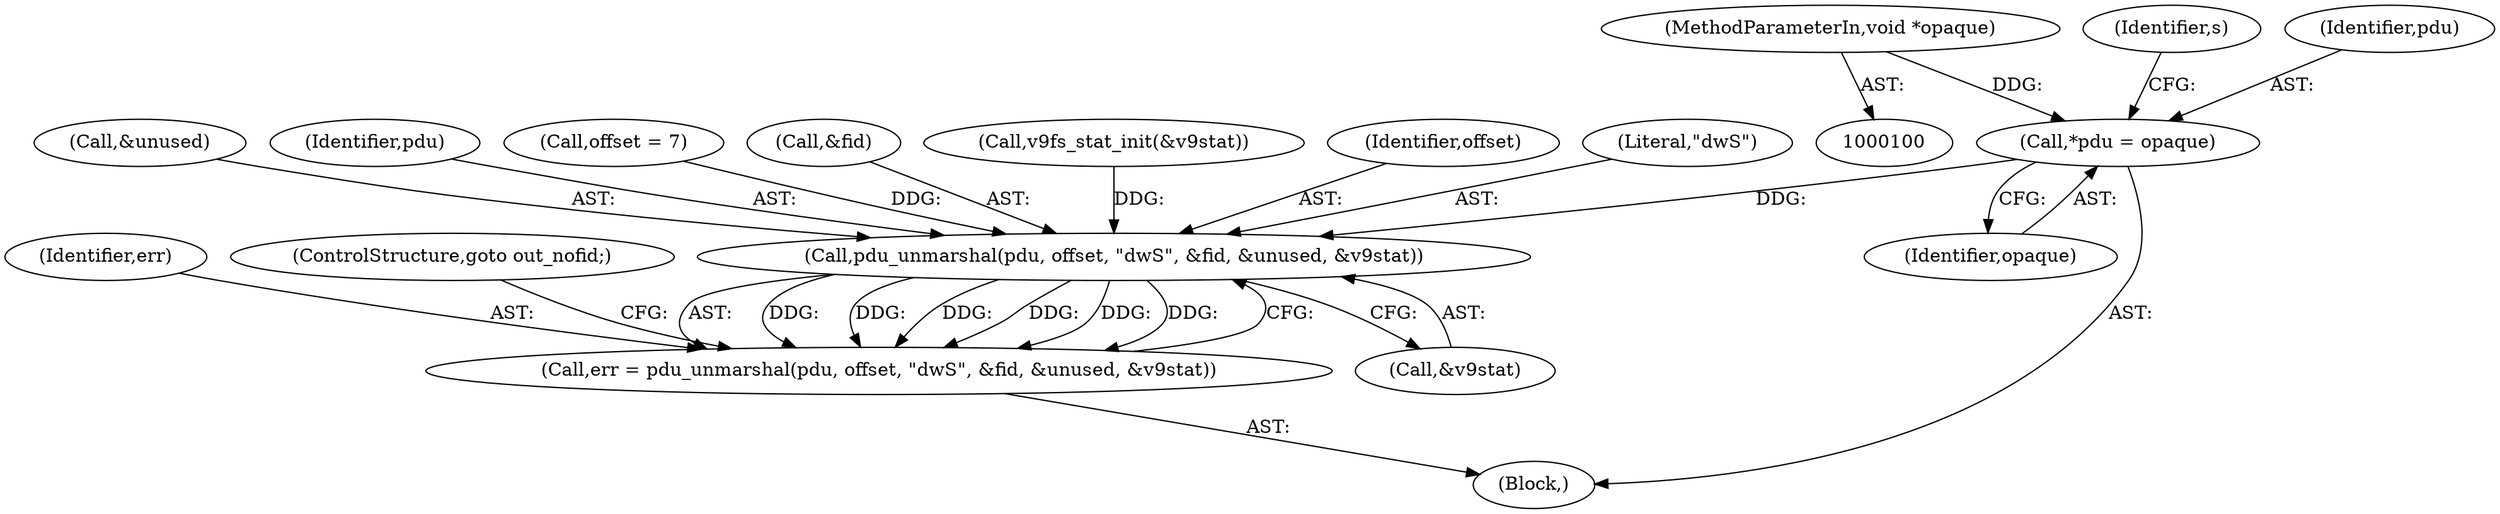 digraph "0_qemu_1d20398694a3b67a388d955b7a945ba4aa90a8a8@pointer" {
"1000117" [label="(Call,*pdu = opaque)"];
"1000101" [label="(MethodParameterIn,void *opaque)"];
"1000131" [label="(Call,pdu_unmarshal(pdu, offset, \"dwS\", &fid, &unused, &v9stat))"];
"1000129" [label="(Call,err = pdu_unmarshal(pdu, offset, \"dwS\", &fid, &unused, &v9stat))"];
"1000137" [label="(Call,&unused)"];
"1000130" [label="(Identifier,err)"];
"1000101" [label="(MethodParameterIn,void *opaque)"];
"1000131" [label="(Call,pdu_unmarshal(pdu, offset, \"dwS\", &fid, &unused, &v9stat))"];
"1000132" [label="(Identifier,pdu)"];
"1000117" [label="(Call,*pdu = opaque)"];
"1000122" [label="(Identifier,s)"];
"1000111" [label="(Call,offset = 7)"];
"1000135" [label="(Call,&fid)"];
"1000126" [label="(Call,v9fs_stat_init(&v9stat))"];
"1000141" [label="(ControlStructure,goto out_nofid;)"];
"1000129" [label="(Call,err = pdu_unmarshal(pdu, offset, \"dwS\", &fid, &unused, &v9stat))"];
"1000133" [label="(Identifier,offset)"];
"1000118" [label="(Identifier,pdu)"];
"1000119" [label="(Identifier,opaque)"];
"1000102" [label="(Block,)"];
"1000139" [label="(Call,&v9stat)"];
"1000134" [label="(Literal,\"dwS\")"];
"1000117" -> "1000102"  [label="AST: "];
"1000117" -> "1000119"  [label="CFG: "];
"1000118" -> "1000117"  [label="AST: "];
"1000119" -> "1000117"  [label="AST: "];
"1000122" -> "1000117"  [label="CFG: "];
"1000101" -> "1000117"  [label="DDG: "];
"1000117" -> "1000131"  [label="DDG: "];
"1000101" -> "1000100"  [label="AST: "];
"1000131" -> "1000129"  [label="AST: "];
"1000131" -> "1000139"  [label="CFG: "];
"1000132" -> "1000131"  [label="AST: "];
"1000133" -> "1000131"  [label="AST: "];
"1000134" -> "1000131"  [label="AST: "];
"1000135" -> "1000131"  [label="AST: "];
"1000137" -> "1000131"  [label="AST: "];
"1000139" -> "1000131"  [label="AST: "];
"1000129" -> "1000131"  [label="CFG: "];
"1000131" -> "1000129"  [label="DDG: "];
"1000131" -> "1000129"  [label="DDG: "];
"1000131" -> "1000129"  [label="DDG: "];
"1000131" -> "1000129"  [label="DDG: "];
"1000131" -> "1000129"  [label="DDG: "];
"1000131" -> "1000129"  [label="DDG: "];
"1000111" -> "1000131"  [label="DDG: "];
"1000126" -> "1000131"  [label="DDG: "];
"1000129" -> "1000102"  [label="AST: "];
"1000130" -> "1000129"  [label="AST: "];
"1000141" -> "1000129"  [label="CFG: "];
}
